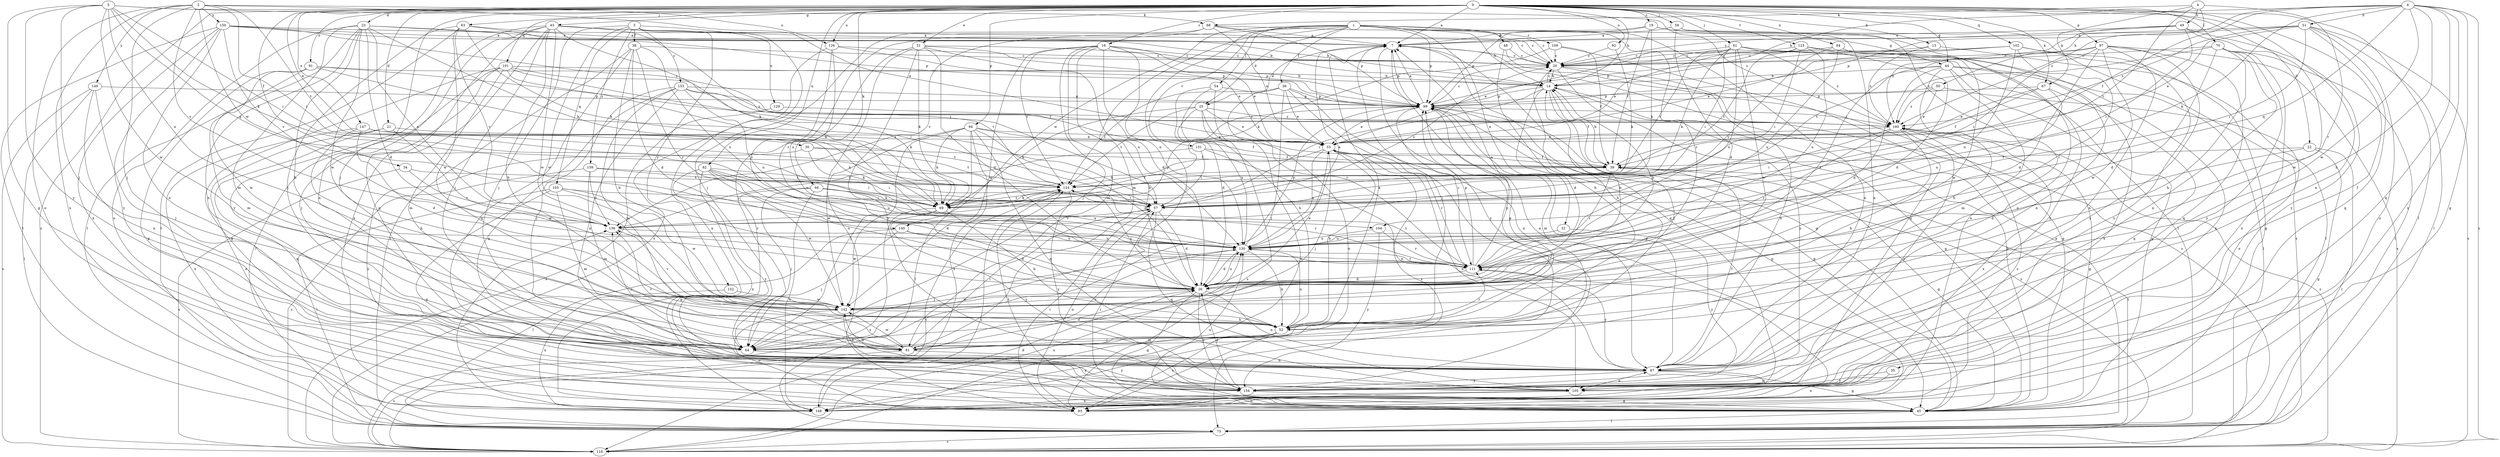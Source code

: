 strict digraph  {
0;
1;
2;
3;
4;
5;
6;
7;
13;
14;
16;
19;
20;
21;
22;
23;
25;
26;
30;
31;
32;
33;
34;
35;
36;
38;
39;
43;
44;
45;
48;
49;
50;
51;
52;
54;
57;
58;
61;
63;
64;
66;
67;
68;
69;
70;
75;
81;
82;
84;
87;
91;
92;
93;
94;
97;
99;
101;
102;
103;
104;
105;
109;
111;
118;
123;
124;
126;
129;
130;
131;
136;
140;
142;
147;
148;
149;
150;
152;
153;
154;
159;
160;
0 -> 7  [label=a];
0 -> 13  [label=b];
0 -> 14  [label=b];
0 -> 16  [label=c];
0 -> 19  [label=c];
0 -> 21  [label=d];
0 -> 22  [label=d];
0 -> 23  [label=d];
0 -> 30  [label=e];
0 -> 31  [label=e];
0 -> 34  [label=f];
0 -> 35  [label=f];
0 -> 43  [label=g];
0 -> 44  [label=g];
0 -> 58  [label=j];
0 -> 61  [label=j];
0 -> 63  [label=j];
0 -> 64  [label=j];
0 -> 66  [label=k];
0 -> 67  [label=k];
0 -> 70  [label=l];
0 -> 75  [label=l];
0 -> 82  [label=n];
0 -> 84  [label=n];
0 -> 87  [label=n];
0 -> 91  [label=o];
0 -> 92  [label=o];
0 -> 94  [label=p];
0 -> 97  [label=p];
0 -> 101  [label=q];
0 -> 102  [label=q];
0 -> 118  [label=s];
0 -> 123  [label=t];
0 -> 126  [label=u];
0 -> 147  [label=x];
1 -> 14  [label=b];
1 -> 25  [label=d];
1 -> 32  [label=e];
1 -> 36  [label=f];
1 -> 44  [label=g];
1 -> 48  [label=h];
1 -> 54  [label=i];
1 -> 64  [label=j];
1 -> 81  [label=m];
1 -> 87  [label=n];
1 -> 99  [label=p];
1 -> 109  [label=r];
1 -> 111  [label=r];
1 -> 131  [label=v];
1 -> 136  [label=v];
1 -> 140  [label=w];
2 -> 33  [label=e];
2 -> 57  [label=i];
2 -> 64  [label=j];
2 -> 93  [label=o];
2 -> 124  [label=t];
2 -> 126  [label=u];
2 -> 136  [label=v];
2 -> 140  [label=w];
2 -> 148  [label=x];
2 -> 149  [label=y];
2 -> 150  [label=y];
3 -> 38  [label=f];
3 -> 64  [label=j];
3 -> 103  [label=q];
3 -> 118  [label=s];
3 -> 129  [label=u];
3 -> 142  [label=w];
3 -> 152  [label=y];
3 -> 153  [label=y];
3 -> 159  [label=z];
4 -> 49  [label=h];
4 -> 50  [label=h];
4 -> 67  [label=k];
4 -> 68  [label=k];
4 -> 111  [label=r];
4 -> 124  [label=t];
5 -> 45  [label=g];
5 -> 57  [label=i];
5 -> 64  [label=j];
5 -> 68  [label=k];
5 -> 69  [label=k];
5 -> 104  [label=q];
5 -> 130  [label=u];
5 -> 142  [label=w];
5 -> 154  [label=y];
5 -> 160  [label=z];
6 -> 14  [label=b];
6 -> 39  [label=f];
6 -> 45  [label=g];
6 -> 51  [label=h];
6 -> 52  [label=h];
6 -> 69  [label=k];
6 -> 104  [label=q];
6 -> 105  [label=q];
6 -> 118  [label=s];
6 -> 142  [label=w];
6 -> 148  [label=x];
6 -> 160  [label=z];
7 -> 20  [label=c];
7 -> 25  [label=d];
7 -> 45  [label=g];
7 -> 64  [label=j];
7 -> 99  [label=p];
7 -> 105  [label=q];
7 -> 154  [label=y];
13 -> 20  [label=c];
13 -> 75  [label=l];
13 -> 160  [label=z];
14 -> 20  [label=c];
14 -> 26  [label=d];
14 -> 39  [label=f];
14 -> 45  [label=g];
14 -> 57  [label=i];
14 -> 64  [label=j];
14 -> 99  [label=p];
16 -> 20  [label=c];
16 -> 26  [label=d];
16 -> 33  [label=e];
16 -> 52  [label=h];
16 -> 64  [label=j];
16 -> 81  [label=m];
16 -> 99  [label=p];
16 -> 124  [label=t];
16 -> 130  [label=u];
16 -> 142  [label=w];
19 -> 7  [label=a];
19 -> 39  [label=f];
19 -> 69  [label=k];
19 -> 87  [label=n];
19 -> 93  [label=o];
19 -> 99  [label=p];
20 -> 14  [label=b];
20 -> 45  [label=g];
20 -> 52  [label=h];
20 -> 87  [label=n];
20 -> 154  [label=y];
21 -> 33  [label=e];
21 -> 93  [label=o];
21 -> 105  [label=q];
21 -> 142  [label=w];
22 -> 26  [label=d];
22 -> 39  [label=f];
22 -> 45  [label=g];
22 -> 75  [label=l];
23 -> 7  [label=a];
23 -> 14  [label=b];
23 -> 26  [label=d];
23 -> 52  [label=h];
23 -> 69  [label=k];
23 -> 75  [label=l];
23 -> 81  [label=m];
23 -> 87  [label=n];
23 -> 93  [label=o];
23 -> 136  [label=v];
23 -> 142  [label=w];
25 -> 33  [label=e];
25 -> 69  [label=k];
25 -> 93  [label=o];
25 -> 118  [label=s];
25 -> 124  [label=t];
25 -> 130  [label=u];
25 -> 160  [label=z];
26 -> 14  [label=b];
26 -> 33  [label=e];
26 -> 45  [label=g];
26 -> 87  [label=n];
26 -> 124  [label=t];
26 -> 130  [label=u];
26 -> 142  [label=w];
26 -> 154  [label=y];
30 -> 39  [label=f];
30 -> 69  [label=k];
30 -> 124  [label=t];
30 -> 154  [label=y];
31 -> 20  [label=c];
31 -> 26  [label=d];
31 -> 33  [label=e];
31 -> 64  [label=j];
31 -> 69  [label=k];
31 -> 93  [label=o];
31 -> 130  [label=u];
31 -> 154  [label=y];
32 -> 130  [label=u];
32 -> 154  [label=y];
33 -> 39  [label=f];
33 -> 52  [label=h];
33 -> 64  [label=j];
33 -> 69  [label=k];
33 -> 111  [label=r];
33 -> 130  [label=u];
33 -> 148  [label=x];
34 -> 118  [label=s];
34 -> 124  [label=t];
34 -> 136  [label=v];
35 -> 148  [label=x];
35 -> 154  [label=y];
36 -> 33  [label=e];
36 -> 64  [label=j];
36 -> 75  [label=l];
36 -> 87  [label=n];
36 -> 93  [label=o];
36 -> 99  [label=p];
36 -> 124  [label=t];
38 -> 20  [label=c];
38 -> 26  [label=d];
38 -> 52  [label=h];
38 -> 75  [label=l];
38 -> 105  [label=q];
38 -> 111  [label=r];
38 -> 130  [label=u];
39 -> 14  [label=b];
39 -> 45  [label=g];
39 -> 75  [label=l];
39 -> 111  [label=r];
39 -> 124  [label=t];
43 -> 7  [label=a];
43 -> 20  [label=c];
43 -> 52  [label=h];
43 -> 57  [label=i];
43 -> 64  [label=j];
43 -> 69  [label=k];
43 -> 87  [label=n];
43 -> 105  [label=q];
43 -> 142  [label=w];
43 -> 148  [label=x];
43 -> 154  [label=y];
44 -> 14  [label=b];
44 -> 26  [label=d];
44 -> 45  [label=g];
44 -> 52  [label=h];
44 -> 75  [label=l];
44 -> 81  [label=m];
44 -> 111  [label=r];
44 -> 148  [label=x];
45 -> 14  [label=b];
45 -> 57  [label=i];
45 -> 75  [label=l];
45 -> 99  [label=p];
45 -> 124  [label=t];
45 -> 130  [label=u];
48 -> 20  [label=c];
48 -> 52  [label=h];
48 -> 118  [label=s];
49 -> 7  [label=a];
49 -> 20  [label=c];
49 -> 57  [label=i];
49 -> 142  [label=w];
49 -> 154  [label=y];
49 -> 160  [label=z];
50 -> 33  [label=e];
50 -> 93  [label=o];
50 -> 99  [label=p];
50 -> 160  [label=z];
51 -> 7  [label=a];
51 -> 33  [label=e];
51 -> 57  [label=i];
51 -> 75  [label=l];
51 -> 93  [label=o];
51 -> 99  [label=p];
51 -> 105  [label=q];
51 -> 118  [label=s];
51 -> 160  [label=z];
52 -> 7  [label=a];
52 -> 64  [label=j];
52 -> 81  [label=m];
52 -> 93  [label=o];
52 -> 99  [label=p];
52 -> 111  [label=r];
52 -> 130  [label=u];
52 -> 148  [label=x];
54 -> 26  [label=d];
54 -> 52  [label=h];
54 -> 99  [label=p];
54 -> 111  [label=r];
57 -> 20  [label=c];
57 -> 26  [label=d];
57 -> 93  [label=o];
57 -> 105  [label=q];
57 -> 136  [label=v];
58 -> 7  [label=a];
58 -> 26  [label=d];
58 -> 75  [label=l];
58 -> 118  [label=s];
61 -> 20  [label=c];
61 -> 33  [label=e];
61 -> 57  [label=i];
61 -> 69  [label=k];
61 -> 124  [label=t];
61 -> 130  [label=u];
61 -> 142  [label=w];
61 -> 148  [label=x];
61 -> 154  [label=y];
61 -> 160  [label=z];
63 -> 7  [label=a];
63 -> 64  [label=j];
63 -> 69  [label=k];
63 -> 75  [label=l];
63 -> 99  [label=p];
63 -> 136  [label=v];
63 -> 142  [label=w];
64 -> 136  [label=v];
64 -> 154  [label=y];
66 -> 45  [label=g];
66 -> 64  [label=j];
66 -> 69  [label=k];
66 -> 111  [label=r];
66 -> 130  [label=u];
66 -> 148  [label=x];
67 -> 33  [label=e];
67 -> 39  [label=f];
67 -> 99  [label=p];
67 -> 105  [label=q];
67 -> 130  [label=u];
68 -> 7  [label=a];
68 -> 20  [label=c];
68 -> 33  [label=e];
68 -> 64  [label=j];
68 -> 99  [label=p];
68 -> 111  [label=r];
69 -> 52  [label=h];
69 -> 118  [label=s];
69 -> 124  [label=t];
69 -> 142  [label=w];
69 -> 154  [label=y];
70 -> 20  [label=c];
70 -> 26  [label=d];
70 -> 52  [label=h];
70 -> 75  [label=l];
70 -> 87  [label=n];
70 -> 148  [label=x];
70 -> 154  [label=y];
70 -> 160  [label=z];
75 -> 7  [label=a];
75 -> 118  [label=s];
81 -> 26  [label=d];
81 -> 57  [label=i];
81 -> 87  [label=n];
81 -> 118  [label=s];
81 -> 130  [label=u];
81 -> 136  [label=v];
81 -> 142  [label=w];
82 -> 26  [label=d];
82 -> 57  [label=i];
82 -> 124  [label=t];
82 -> 130  [label=u];
82 -> 142  [label=w];
82 -> 148  [label=x];
82 -> 154  [label=y];
84 -> 20  [label=c];
84 -> 87  [label=n];
84 -> 130  [label=u];
84 -> 136  [label=v];
84 -> 142  [label=w];
87 -> 39  [label=f];
87 -> 45  [label=g];
87 -> 99  [label=p];
87 -> 105  [label=q];
87 -> 111  [label=r];
87 -> 142  [label=w];
87 -> 154  [label=y];
91 -> 14  [label=b];
91 -> 45  [label=g];
91 -> 57  [label=i];
91 -> 81  [label=m];
91 -> 124  [label=t];
91 -> 142  [label=w];
92 -> 20  [label=c];
92 -> 69  [label=k];
93 -> 7  [label=a];
93 -> 57  [label=i];
93 -> 160  [label=z];
94 -> 26  [label=d];
94 -> 33  [label=e];
94 -> 39  [label=f];
94 -> 64  [label=j];
94 -> 69  [label=k];
94 -> 75  [label=l];
94 -> 105  [label=q];
94 -> 142  [label=w];
94 -> 148  [label=x];
97 -> 20  [label=c];
97 -> 26  [label=d];
97 -> 57  [label=i];
97 -> 87  [label=n];
97 -> 105  [label=q];
97 -> 118  [label=s];
97 -> 124  [label=t];
97 -> 142  [label=w];
97 -> 154  [label=y];
99 -> 7  [label=a];
99 -> 20  [label=c];
99 -> 33  [label=e];
99 -> 45  [label=g];
99 -> 81  [label=m];
99 -> 111  [label=r];
99 -> 118  [label=s];
99 -> 160  [label=z];
101 -> 14  [label=b];
101 -> 39  [label=f];
101 -> 45  [label=g];
101 -> 57  [label=i];
101 -> 64  [label=j];
101 -> 69  [label=k];
101 -> 75  [label=l];
101 -> 81  [label=m];
102 -> 20  [label=c];
102 -> 33  [label=e];
102 -> 45  [label=g];
102 -> 99  [label=p];
102 -> 111  [label=r];
102 -> 130  [label=u];
102 -> 154  [label=y];
103 -> 45  [label=g];
103 -> 57  [label=i];
103 -> 75  [label=l];
103 -> 81  [label=m];
103 -> 111  [label=r];
103 -> 142  [label=w];
104 -> 111  [label=r];
104 -> 130  [label=u];
104 -> 154  [label=y];
105 -> 33  [label=e];
105 -> 87  [label=n];
105 -> 93  [label=o];
105 -> 148  [label=x];
109 -> 20  [label=c];
109 -> 39  [label=f];
109 -> 69  [label=k];
109 -> 105  [label=q];
111 -> 7  [label=a];
111 -> 14  [label=b];
111 -> 26  [label=d];
111 -> 99  [label=p];
111 -> 124  [label=t];
118 -> 124  [label=t];
118 -> 130  [label=u];
118 -> 160  [label=z];
123 -> 20  [label=c];
123 -> 26  [label=d];
123 -> 33  [label=e];
123 -> 57  [label=i];
123 -> 87  [label=n];
123 -> 124  [label=t];
123 -> 130  [label=u];
124 -> 57  [label=i];
124 -> 69  [label=k];
124 -> 118  [label=s];
124 -> 154  [label=y];
126 -> 20  [label=c];
126 -> 99  [label=p];
126 -> 111  [label=r];
126 -> 130  [label=u];
126 -> 148  [label=x];
129 -> 118  [label=s];
129 -> 160  [label=z];
130 -> 7  [label=a];
130 -> 26  [label=d];
130 -> 52  [label=h];
130 -> 64  [label=j];
130 -> 99  [label=p];
130 -> 111  [label=r];
131 -> 39  [label=f];
131 -> 57  [label=i];
131 -> 87  [label=n];
131 -> 136  [label=v];
136 -> 99  [label=p];
136 -> 130  [label=u];
140 -> 26  [label=d];
140 -> 64  [label=j];
140 -> 75  [label=l];
140 -> 130  [label=u];
142 -> 52  [label=h];
142 -> 87  [label=n];
142 -> 93  [label=o];
142 -> 99  [label=p];
142 -> 136  [label=v];
147 -> 26  [label=d];
147 -> 33  [label=e];
147 -> 52  [label=h];
147 -> 69  [label=k];
147 -> 124  [label=t];
147 -> 148  [label=x];
148 -> 26  [label=d];
148 -> 111  [label=r];
148 -> 136  [label=v];
149 -> 64  [label=j];
149 -> 75  [label=l];
149 -> 87  [label=n];
149 -> 99  [label=p];
149 -> 118  [label=s];
150 -> 7  [label=a];
150 -> 14  [label=b];
150 -> 20  [label=c];
150 -> 75  [label=l];
150 -> 87  [label=n];
150 -> 136  [label=v];
150 -> 148  [label=x];
150 -> 154  [label=y];
150 -> 160  [label=z];
152 -> 142  [label=w];
152 -> 148  [label=x];
153 -> 64  [label=j];
153 -> 69  [label=k];
153 -> 81  [label=m];
153 -> 87  [label=n];
153 -> 99  [label=p];
153 -> 105  [label=q];
153 -> 130  [label=u];
153 -> 160  [label=z];
154 -> 26  [label=d];
154 -> 45  [label=g];
159 -> 57  [label=i];
159 -> 81  [label=m];
159 -> 118  [label=s];
159 -> 124  [label=t];
159 -> 136  [label=v];
160 -> 33  [label=e];
160 -> 45  [label=g];
160 -> 52  [label=h];
160 -> 57  [label=i];
160 -> 111  [label=r];
160 -> 148  [label=x];
160 -> 154  [label=y];
}
